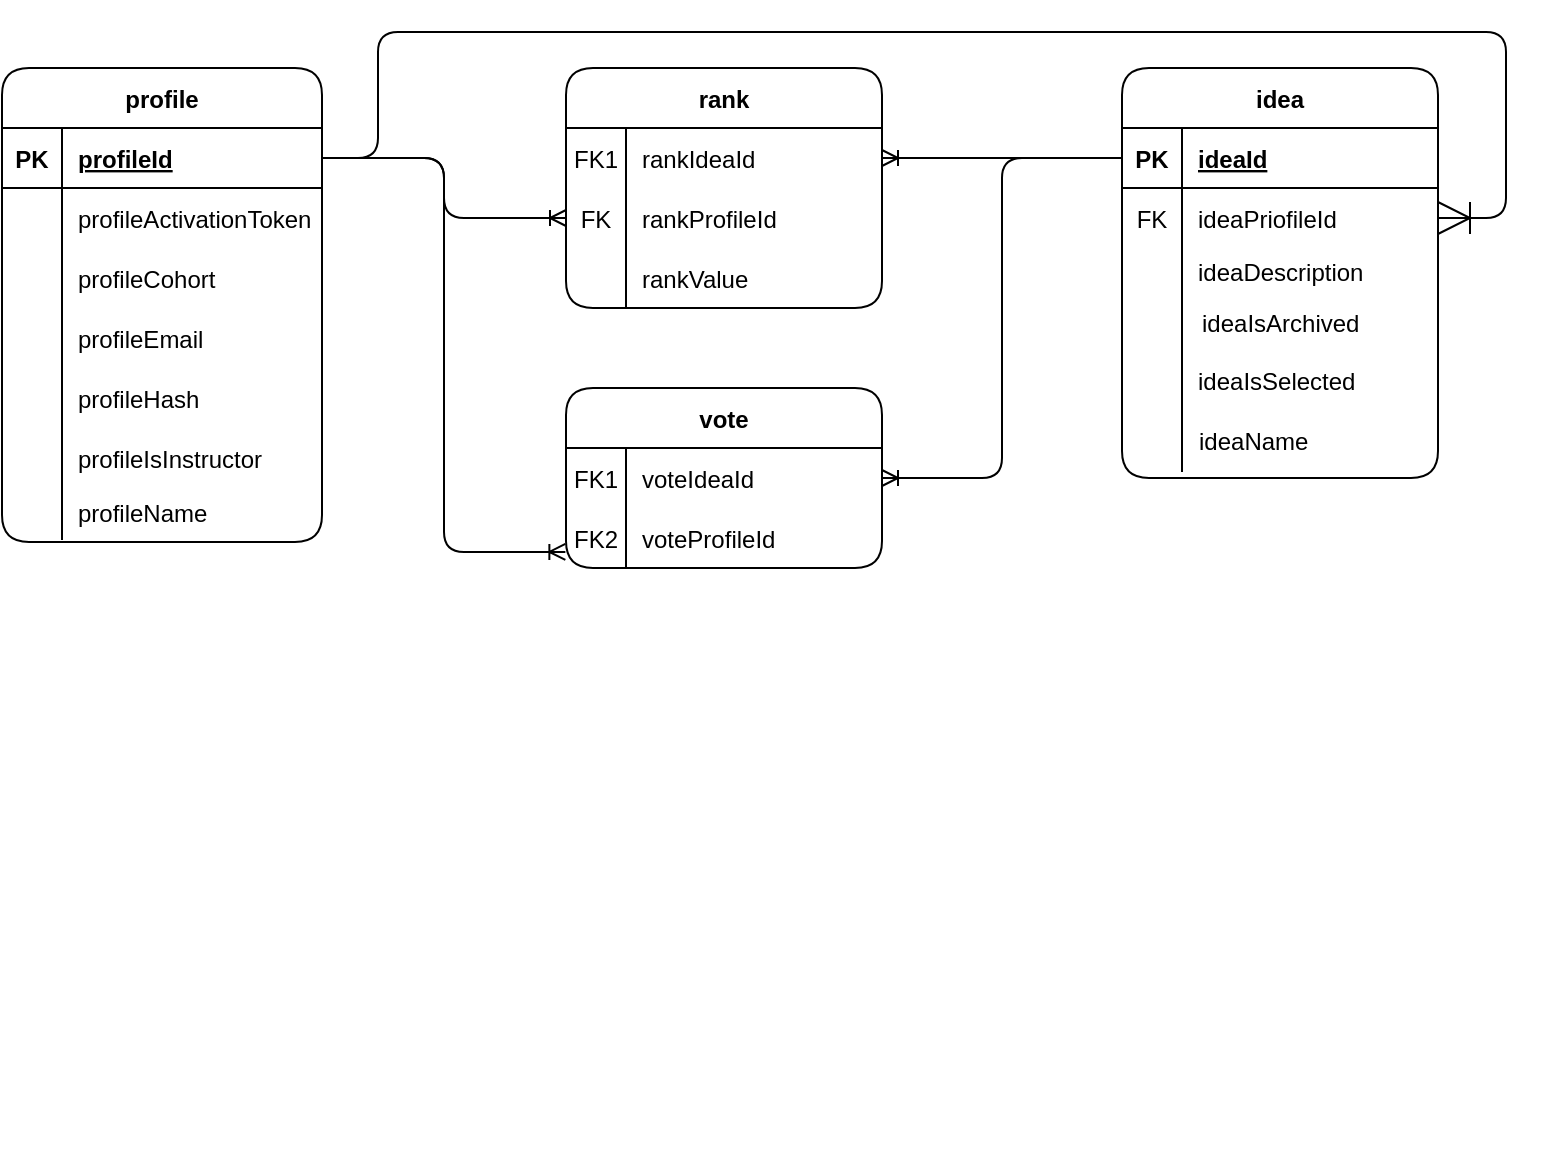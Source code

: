 <mxfile version="20.2.3" type="github">
  <diagram id="R2lEEEUBdFMjLlhIrx00" name="Page-1">
    <mxGraphModel dx="1666" dy="737" grid="0" gridSize="10" guides="1" tooltips="1" connect="1" arrows="1" fold="1" page="1" pageScale="1" pageWidth="850" pageHeight="1100" math="0" shadow="0" extFonts="Permanent Marker^https://fonts.googleapis.com/css?family=Permanent+Marker">
      <root>
        <mxCell id="0" />
        <mxCell id="1" parent="0" />
        <mxCell id="C-vyLk0tnHw3VtMMgP7b-13" value="vote" style="shape=table;startSize=30;container=1;collapsible=1;childLayout=tableLayout;fixedRows=1;rowLines=0;fontStyle=1;align=center;resizeLast=1;shadow=0;strokeWidth=1;rounded=1;" parent="1" vertex="1">
          <mxGeometry x="322" y="240" width="158" height="90" as="geometry" />
        </mxCell>
        <mxCell id="C-vyLk0tnHw3VtMMgP7b-17" value="" style="shape=partialRectangle;collapsible=0;dropTarget=0;pointerEvents=0;fillColor=none;points=[[0,0.5],[1,0.5]];portConstraint=eastwest;top=0;left=0;right=0;bottom=0;shadow=0;strokeWidth=1;rounded=1;" parent="C-vyLk0tnHw3VtMMgP7b-13" vertex="1">
          <mxGeometry y="30" width="158" height="30" as="geometry" />
        </mxCell>
        <mxCell id="C-vyLk0tnHw3VtMMgP7b-18" value="FK1" style="shape=partialRectangle;overflow=hidden;connectable=0;fillColor=none;top=0;left=0;bottom=0;right=0;shadow=0;strokeWidth=1;rounded=1;" parent="C-vyLk0tnHw3VtMMgP7b-17" vertex="1">
          <mxGeometry width="30" height="30" as="geometry">
            <mxRectangle width="30" height="30" as="alternateBounds" />
          </mxGeometry>
        </mxCell>
        <mxCell id="C-vyLk0tnHw3VtMMgP7b-19" value="voteIdeaId" style="shape=partialRectangle;overflow=hidden;connectable=0;fillColor=none;top=0;left=0;bottom=0;right=0;align=left;spacingLeft=6;shadow=0;strokeWidth=1;rounded=1;" parent="C-vyLk0tnHw3VtMMgP7b-17" vertex="1">
          <mxGeometry x="30" width="128" height="30" as="geometry">
            <mxRectangle width="128" height="30" as="alternateBounds" />
          </mxGeometry>
        </mxCell>
        <mxCell id="C-vyLk0tnHw3VtMMgP7b-20" value="" style="shape=partialRectangle;collapsible=0;dropTarget=0;pointerEvents=0;fillColor=none;points=[[0,0.5],[1,0.5]];portConstraint=eastwest;top=0;left=0;right=0;bottom=0;shadow=0;strokeWidth=1;rounded=1;" parent="C-vyLk0tnHw3VtMMgP7b-13" vertex="1">
          <mxGeometry y="60" width="158" height="30" as="geometry" />
        </mxCell>
        <mxCell id="C-vyLk0tnHw3VtMMgP7b-21" value="FK2" style="shape=partialRectangle;overflow=hidden;connectable=0;fillColor=none;top=0;left=0;bottom=0;right=0;shadow=0;strokeWidth=1;rounded=1;" parent="C-vyLk0tnHw3VtMMgP7b-20" vertex="1">
          <mxGeometry width="30" height="30" as="geometry">
            <mxRectangle width="30" height="30" as="alternateBounds" />
          </mxGeometry>
        </mxCell>
        <mxCell id="C-vyLk0tnHw3VtMMgP7b-22" value="voteProfileId" style="shape=partialRectangle;overflow=hidden;connectable=0;fillColor=none;top=0;left=0;bottom=0;right=0;align=left;spacingLeft=6;shadow=0;strokeWidth=1;rounded=1;" parent="C-vyLk0tnHw3VtMMgP7b-20" vertex="1">
          <mxGeometry x="30" width="128" height="30" as="geometry">
            <mxRectangle width="128" height="30" as="alternateBounds" />
          </mxGeometry>
        </mxCell>
        <mxCell id="C-vyLk0tnHw3VtMMgP7b-23" value="idea" style="shape=table;startSize=30;container=1;collapsible=1;childLayout=tableLayout;fixedRows=1;rowLines=0;fontStyle=1;align=center;resizeLast=1;shadow=0;strokeWidth=1;rounded=1;" parent="1" vertex="1">
          <mxGeometry x="600" y="80" width="158" height="205" as="geometry" />
        </mxCell>
        <mxCell id="C-vyLk0tnHw3VtMMgP7b-24" value="" style="shape=partialRectangle;collapsible=0;dropTarget=0;pointerEvents=0;fillColor=none;points=[[0,0.5],[1,0.5]];portConstraint=eastwest;top=0;left=0;right=0;bottom=1;shadow=0;strokeWidth=1;rounded=1;" parent="C-vyLk0tnHw3VtMMgP7b-23" vertex="1">
          <mxGeometry y="30" width="158" height="30" as="geometry" />
        </mxCell>
        <mxCell id="C-vyLk0tnHw3VtMMgP7b-25" value="PK" style="shape=partialRectangle;overflow=hidden;connectable=0;fillColor=none;top=0;left=0;bottom=0;right=0;fontStyle=1;shadow=0;strokeWidth=1;rounded=1;" parent="C-vyLk0tnHw3VtMMgP7b-24" vertex="1">
          <mxGeometry width="30" height="30" as="geometry">
            <mxRectangle width="30" height="30" as="alternateBounds" />
          </mxGeometry>
        </mxCell>
        <mxCell id="C-vyLk0tnHw3VtMMgP7b-26" value="ideaId" style="shape=partialRectangle;overflow=hidden;connectable=0;fillColor=none;top=0;left=0;bottom=0;right=0;align=left;spacingLeft=6;fontStyle=5;shadow=0;strokeWidth=1;rounded=1;" parent="C-vyLk0tnHw3VtMMgP7b-24" vertex="1">
          <mxGeometry x="30" width="128" height="30" as="geometry">
            <mxRectangle width="128" height="30" as="alternateBounds" />
          </mxGeometry>
        </mxCell>
        <mxCell id="C-vyLk0tnHw3VtMMgP7b-27" value="" style="shape=partialRectangle;collapsible=0;dropTarget=0;pointerEvents=0;fillColor=none;points=[[0,0.5],[1,0.5]];portConstraint=eastwest;top=0;left=0;right=0;bottom=0;shadow=0;strokeWidth=1;rounded=1;" parent="C-vyLk0tnHw3VtMMgP7b-23" vertex="1">
          <mxGeometry y="60" width="158" height="30" as="geometry" />
        </mxCell>
        <mxCell id="C-vyLk0tnHw3VtMMgP7b-28" value="FK" style="shape=partialRectangle;overflow=hidden;connectable=0;fillColor=none;top=0;left=0;bottom=0;right=0;shadow=0;strokeWidth=1;rounded=1;" parent="C-vyLk0tnHw3VtMMgP7b-27" vertex="1">
          <mxGeometry width="30" height="30" as="geometry">
            <mxRectangle width="30" height="30" as="alternateBounds" />
          </mxGeometry>
        </mxCell>
        <mxCell id="C-vyLk0tnHw3VtMMgP7b-29" value="ideaPriofileId" style="shape=partialRectangle;overflow=hidden;connectable=0;fillColor=none;top=0;left=0;bottom=0;right=0;align=left;spacingLeft=6;shadow=0;strokeWidth=1;rounded=1;" parent="C-vyLk0tnHw3VtMMgP7b-27" vertex="1">
          <mxGeometry x="30" width="128" height="30" as="geometry">
            <mxRectangle width="128" height="30" as="alternateBounds" />
          </mxGeometry>
        </mxCell>
        <mxCell id="odgaaHIUy12cRRhbMGb7-6" value="" style="fontSize=12;html=1;endArrow=ERoneToMany;rounded=1;entryX=-0.002;entryY=0.733;entryDx=0;entryDy=0;exitX=1;exitY=0.5;exitDx=0;exitDy=0;entryPerimeter=0;edgeStyle=orthogonalEdgeStyle;shadow=0;strokeWidth=1;" edge="1" parent="1" source="odgaaHIUy12cRRhbMGb7-34" target="C-vyLk0tnHw3VtMMgP7b-20">
          <mxGeometry width="100" height="100" relative="1" as="geometry">
            <mxPoint x="266" y="405" as="sourcePoint" />
            <mxPoint x="446" y="460" as="targetPoint" />
          </mxGeometry>
        </mxCell>
        <mxCell id="odgaaHIUy12cRRhbMGb7-9" value="" style="edgeStyle=orthogonalEdgeStyle;fontSize=12;html=1;endArrow=ERoneToMany;rounded=1;elbow=vertical;exitX=0;exitY=0.5;exitDx=0;exitDy=0;entryX=1;entryY=0.5;entryDx=0;entryDy=0;shadow=0;strokeWidth=1;" edge="1" parent="1" source="C-vyLk0tnHw3VtMMgP7b-24" target="C-vyLk0tnHw3VtMMgP7b-17">
          <mxGeometry width="100" height="100" relative="1" as="geometry">
            <mxPoint x="326" y="340" as="sourcePoint" />
            <mxPoint x="426" y="240" as="targetPoint" />
          </mxGeometry>
        </mxCell>
        <mxCell id="odgaaHIUy12cRRhbMGb7-10" value="rank" style="shape=table;startSize=30;container=1;collapsible=1;childLayout=tableLayout;fixedRows=1;rowLines=0;fontStyle=1;align=center;resizeLast=1;shadow=0;strokeWidth=1;rounded=1;" vertex="1" parent="1">
          <mxGeometry x="322" y="80" width="158" height="120" as="geometry" />
        </mxCell>
        <mxCell id="odgaaHIUy12cRRhbMGb7-14" value="" style="shape=tableRow;horizontal=0;startSize=0;swimlaneHead=0;swimlaneBody=0;fillColor=none;collapsible=0;dropTarget=0;points=[[0,0.5],[1,0.5]];portConstraint=eastwest;top=0;left=0;right=0;bottom=0;shadow=0;strokeWidth=1;rounded=1;" vertex="1" parent="odgaaHIUy12cRRhbMGb7-10">
          <mxGeometry y="30" width="158" height="30" as="geometry" />
        </mxCell>
        <mxCell id="odgaaHIUy12cRRhbMGb7-15" value="FK1" style="shape=partialRectangle;connectable=0;fillColor=none;top=0;left=0;bottom=0;right=0;editable=1;overflow=hidden;shadow=0;strokeWidth=1;rounded=1;" vertex="1" parent="odgaaHIUy12cRRhbMGb7-14">
          <mxGeometry width="30" height="30" as="geometry">
            <mxRectangle width="30" height="30" as="alternateBounds" />
          </mxGeometry>
        </mxCell>
        <mxCell id="odgaaHIUy12cRRhbMGb7-16" value="rankIdeaId" style="shape=partialRectangle;connectable=0;fillColor=none;top=0;left=0;bottom=0;right=0;align=left;spacingLeft=6;overflow=hidden;shadow=0;strokeWidth=1;rounded=1;" vertex="1" parent="odgaaHIUy12cRRhbMGb7-14">
          <mxGeometry x="30" width="128" height="30" as="geometry">
            <mxRectangle width="128" height="30" as="alternateBounds" />
          </mxGeometry>
        </mxCell>
        <mxCell id="odgaaHIUy12cRRhbMGb7-17" value="" style="shape=tableRow;horizontal=0;startSize=0;swimlaneHead=0;swimlaneBody=0;fillColor=none;collapsible=0;dropTarget=0;points=[[0,0.5],[1,0.5]];portConstraint=eastwest;top=0;left=0;right=0;bottom=0;shadow=0;strokeWidth=1;rounded=1;" vertex="1" parent="odgaaHIUy12cRRhbMGb7-10">
          <mxGeometry y="60" width="158" height="30" as="geometry" />
        </mxCell>
        <mxCell id="odgaaHIUy12cRRhbMGb7-18" value="FK" style="shape=partialRectangle;connectable=0;fillColor=none;top=0;left=0;bottom=0;right=0;editable=1;overflow=hidden;shadow=0;strokeWidth=1;rounded=1;" vertex="1" parent="odgaaHIUy12cRRhbMGb7-17">
          <mxGeometry width="30" height="30" as="geometry">
            <mxRectangle width="30" height="30" as="alternateBounds" />
          </mxGeometry>
        </mxCell>
        <mxCell id="odgaaHIUy12cRRhbMGb7-19" value="rankProfileId" style="shape=partialRectangle;connectable=0;fillColor=none;top=0;left=0;bottom=0;right=0;align=left;spacingLeft=6;overflow=hidden;shadow=0;strokeWidth=1;rounded=1;" vertex="1" parent="odgaaHIUy12cRRhbMGb7-17">
          <mxGeometry x="30" width="128" height="30" as="geometry">
            <mxRectangle width="128" height="30" as="alternateBounds" />
          </mxGeometry>
        </mxCell>
        <mxCell id="odgaaHIUy12cRRhbMGb7-58" value="" style="shape=tableRow;horizontal=0;startSize=0;swimlaneHead=0;swimlaneBody=0;fillColor=none;collapsible=0;dropTarget=0;points=[[0,0.5],[1,0.5]];portConstraint=eastwest;top=0;left=0;right=0;bottom=0;shadow=0;strokeWidth=1;rounded=1;" vertex="1" parent="odgaaHIUy12cRRhbMGb7-10">
          <mxGeometry y="90" width="158" height="30" as="geometry" />
        </mxCell>
        <mxCell id="odgaaHIUy12cRRhbMGb7-59" value="" style="shape=partialRectangle;connectable=0;fillColor=none;top=0;left=0;bottom=0;right=0;editable=1;overflow=hidden;shadow=0;strokeWidth=1;rounded=1;" vertex="1" parent="odgaaHIUy12cRRhbMGb7-58">
          <mxGeometry width="30" height="30" as="geometry">
            <mxRectangle width="30" height="30" as="alternateBounds" />
          </mxGeometry>
        </mxCell>
        <mxCell id="odgaaHIUy12cRRhbMGb7-60" value="rankValue" style="shape=partialRectangle;connectable=0;fillColor=none;top=0;left=0;bottom=0;right=0;align=left;spacingLeft=6;overflow=hidden;shadow=0;strokeWidth=1;rounded=1;" vertex="1" parent="odgaaHIUy12cRRhbMGb7-58">
          <mxGeometry x="30" width="128" height="30" as="geometry">
            <mxRectangle width="128" height="30" as="alternateBounds" />
          </mxGeometry>
        </mxCell>
        <mxCell id="odgaaHIUy12cRRhbMGb7-28" value="" style="fontSize=12;html=1;endArrow=ERoneToMany;rounded=1;elbow=vertical;exitX=1;exitY=0.5;exitDx=0;exitDy=0;entryX=0;entryY=0.5;entryDx=0;entryDy=0;edgeStyle=orthogonalEdgeStyle;shadow=0;strokeWidth=1;" edge="1" parent="1" source="odgaaHIUy12cRRhbMGb7-34" target="odgaaHIUy12cRRhbMGb7-17">
          <mxGeometry width="100" height="100" relative="1" as="geometry">
            <mxPoint x="216" y="230" as="sourcePoint" />
            <mxPoint x="306" y="160" as="targetPoint" />
          </mxGeometry>
        </mxCell>
        <mxCell id="odgaaHIUy12cRRhbMGb7-30" value="ideaDescription" style="shape=partialRectangle;overflow=hidden;connectable=0;fillColor=none;top=0;left=0;bottom=0;right=0;align=left;spacingLeft=6;shadow=0;strokeWidth=1;rounded=1;" vertex="1" parent="1">
          <mxGeometry x="630" y="166.5" width="121" height="30" as="geometry">
            <mxRectangle width="220" height="30" as="alternateBounds" />
          </mxGeometry>
        </mxCell>
        <mxCell id="odgaaHIUy12cRRhbMGb7-31" value="ideaName" style="shape=partialRectangle;overflow=hidden;connectable=0;fillColor=none;top=0;left=0;bottom=0;right=0;align=left;spacingLeft=6;shadow=0;strokeWidth=1;rounded=1;" vertex="1" parent="1">
          <mxGeometry x="630.5" y="251" width="121" height="30" as="geometry">
            <mxRectangle width="220" height="30" as="alternateBounds" />
          </mxGeometry>
        </mxCell>
        <mxCell id="odgaaHIUy12cRRhbMGb7-33" value="profile" style="shape=table;startSize=30;container=1;collapsible=1;childLayout=tableLayout;fixedRows=1;rowLines=0;fontStyle=1;align=center;resizeLast=1;shadow=0;strokeWidth=1;rounded=1;" vertex="1" parent="1">
          <mxGeometry x="40" y="80" width="160" height="237" as="geometry">
            <mxRectangle x="10" y="123" width="80" height="30" as="alternateBounds" />
          </mxGeometry>
        </mxCell>
        <mxCell id="odgaaHIUy12cRRhbMGb7-34" value="" style="shape=tableRow;horizontal=0;startSize=0;swimlaneHead=0;swimlaneBody=0;fillColor=none;collapsible=0;dropTarget=0;points=[[0,0.5],[1,0.5]];portConstraint=eastwest;top=0;left=0;right=0;bottom=1;shadow=0;strokeWidth=1;rounded=1;" vertex="1" parent="odgaaHIUy12cRRhbMGb7-33">
          <mxGeometry y="30" width="160" height="30" as="geometry" />
        </mxCell>
        <mxCell id="odgaaHIUy12cRRhbMGb7-35" value="PK" style="shape=partialRectangle;connectable=0;fillColor=none;top=0;left=0;bottom=0;right=0;fontStyle=1;overflow=hidden;shadow=0;strokeWidth=1;rounded=1;" vertex="1" parent="odgaaHIUy12cRRhbMGb7-34">
          <mxGeometry width="30" height="30" as="geometry">
            <mxRectangle width="30" height="30" as="alternateBounds" />
          </mxGeometry>
        </mxCell>
        <mxCell id="odgaaHIUy12cRRhbMGb7-36" value="profileId" style="shape=partialRectangle;connectable=0;fillColor=none;top=0;left=0;bottom=0;right=0;align=left;spacingLeft=6;fontStyle=5;overflow=hidden;shadow=0;strokeWidth=1;rounded=1;" vertex="1" parent="odgaaHIUy12cRRhbMGb7-34">
          <mxGeometry x="30" width="130" height="30" as="geometry">
            <mxRectangle width="130" height="30" as="alternateBounds" />
          </mxGeometry>
        </mxCell>
        <mxCell id="odgaaHIUy12cRRhbMGb7-37" value="" style="shape=tableRow;horizontal=0;startSize=0;swimlaneHead=0;swimlaneBody=0;fillColor=none;collapsible=0;dropTarget=0;points=[[0,0.5],[1,0.5]];portConstraint=eastwest;top=0;left=0;right=0;bottom=0;shadow=0;strokeWidth=1;rounded=1;" vertex="1" parent="odgaaHIUy12cRRhbMGb7-33">
          <mxGeometry y="60" width="160" height="30" as="geometry" />
        </mxCell>
        <mxCell id="odgaaHIUy12cRRhbMGb7-38" value="" style="shape=partialRectangle;connectable=0;fillColor=none;top=0;left=0;bottom=0;right=0;editable=1;overflow=hidden;shadow=0;strokeWidth=1;rounded=1;" vertex="1" parent="odgaaHIUy12cRRhbMGb7-37">
          <mxGeometry width="30" height="30" as="geometry">
            <mxRectangle width="30" height="30" as="alternateBounds" />
          </mxGeometry>
        </mxCell>
        <mxCell id="odgaaHIUy12cRRhbMGb7-39" value="profileActivationToken" style="shape=partialRectangle;connectable=0;fillColor=none;top=0;left=0;bottom=0;right=0;align=left;spacingLeft=6;overflow=hidden;shadow=0;strokeWidth=1;rounded=1;" vertex="1" parent="odgaaHIUy12cRRhbMGb7-37">
          <mxGeometry x="30" width="130" height="30" as="geometry">
            <mxRectangle width="130" height="30" as="alternateBounds" />
          </mxGeometry>
        </mxCell>
        <mxCell id="odgaaHIUy12cRRhbMGb7-40" value="" style="shape=tableRow;horizontal=0;startSize=0;swimlaneHead=0;swimlaneBody=0;fillColor=none;collapsible=0;dropTarget=0;points=[[0,0.5],[1,0.5]];portConstraint=eastwest;top=0;left=0;right=0;bottom=0;shadow=0;strokeWidth=1;rounded=1;" vertex="1" parent="odgaaHIUy12cRRhbMGb7-33">
          <mxGeometry y="90" width="160" height="30" as="geometry" />
        </mxCell>
        <mxCell id="odgaaHIUy12cRRhbMGb7-41" value="" style="shape=partialRectangle;connectable=0;fillColor=none;top=0;left=0;bottom=0;right=0;editable=1;overflow=hidden;shadow=0;strokeWidth=1;rounded=1;" vertex="1" parent="odgaaHIUy12cRRhbMGb7-40">
          <mxGeometry width="30" height="30" as="geometry">
            <mxRectangle width="30" height="30" as="alternateBounds" />
          </mxGeometry>
        </mxCell>
        <mxCell id="odgaaHIUy12cRRhbMGb7-42" value="profileCohort" style="shape=partialRectangle;connectable=0;fillColor=none;top=0;left=0;bottom=0;right=0;align=left;spacingLeft=6;overflow=hidden;shadow=0;strokeWidth=1;rounded=1;" vertex="1" parent="odgaaHIUy12cRRhbMGb7-40">
          <mxGeometry x="30" width="130" height="30" as="geometry">
            <mxRectangle width="130" height="30" as="alternateBounds" />
          </mxGeometry>
        </mxCell>
        <mxCell id="odgaaHIUy12cRRhbMGb7-43" value="" style="shape=tableRow;horizontal=0;startSize=0;swimlaneHead=0;swimlaneBody=0;fillColor=none;collapsible=0;dropTarget=0;points=[[0,0.5],[1,0.5]];portConstraint=eastwest;top=0;left=0;right=0;bottom=0;shadow=0;strokeWidth=1;rounded=1;" vertex="1" parent="odgaaHIUy12cRRhbMGb7-33">
          <mxGeometry y="120" width="160" height="30" as="geometry" />
        </mxCell>
        <mxCell id="odgaaHIUy12cRRhbMGb7-44" value="" style="shape=partialRectangle;connectable=0;fillColor=none;top=0;left=0;bottom=0;right=0;editable=1;overflow=hidden;shadow=0;strokeWidth=1;rounded=1;" vertex="1" parent="odgaaHIUy12cRRhbMGb7-43">
          <mxGeometry width="30" height="30" as="geometry">
            <mxRectangle width="30" height="30" as="alternateBounds" />
          </mxGeometry>
        </mxCell>
        <mxCell id="odgaaHIUy12cRRhbMGb7-45" value="profileEmail" style="shape=partialRectangle;connectable=0;fillColor=none;top=0;left=0;bottom=0;right=0;align=left;spacingLeft=6;overflow=hidden;shadow=0;strokeWidth=1;rounded=1;" vertex="1" parent="odgaaHIUy12cRRhbMGb7-43">
          <mxGeometry x="30" width="130" height="30" as="geometry">
            <mxRectangle width="130" height="30" as="alternateBounds" />
          </mxGeometry>
        </mxCell>
        <mxCell id="odgaaHIUy12cRRhbMGb7-46" value="" style="shape=tableRow;horizontal=0;startSize=0;swimlaneHead=0;swimlaneBody=0;fillColor=none;collapsible=0;dropTarget=0;points=[[0,0.5],[1,0.5]];portConstraint=eastwest;top=0;left=0;right=0;bottom=0;shadow=0;strokeWidth=1;rounded=1;" vertex="1" parent="1">
          <mxGeometry x="406" y="590" width="180" height="30" as="geometry" />
        </mxCell>
        <mxCell id="odgaaHIUy12cRRhbMGb7-47" value="" style="shape=partialRectangle;connectable=0;fillColor=none;top=0;left=0;bottom=0;right=0;editable=1;overflow=hidden;shadow=0;strokeWidth=1;rounded=1;" vertex="1" parent="odgaaHIUy12cRRhbMGb7-46">
          <mxGeometry width="30" height="30" as="geometry">
            <mxRectangle width="30" height="30" as="alternateBounds" />
          </mxGeometry>
        </mxCell>
        <mxCell id="odgaaHIUy12cRRhbMGb7-50" value="profileName" style="shape=partialRectangle;connectable=0;fillColor=none;top=0;left=0;bottom=0;right=0;align=left;spacingLeft=6;overflow=hidden;shadow=0;strokeWidth=1;rounded=1;" vertex="1" parent="1">
          <mxGeometry x="70" y="287" width="150" height="30" as="geometry">
            <mxRectangle width="150" height="30" as="alternateBounds" />
          </mxGeometry>
        </mxCell>
        <mxCell id="odgaaHIUy12cRRhbMGb7-51" value="ideaIsArchived" style="shape=partialRectangle;overflow=hidden;connectable=0;fillColor=none;top=0;left=0;bottom=0;right=0;align=left;spacingLeft=6;shadow=0;strokeWidth=1;rounded=1;" vertex="1" parent="1">
          <mxGeometry x="632" y="192" width="124" height="30" as="geometry">
            <mxRectangle width="220" height="30" as="alternateBounds" />
          </mxGeometry>
        </mxCell>
        <mxCell id="odgaaHIUy12cRRhbMGb7-54" value="" style="fontSize=12;html=1;endArrow=ERoneToMany;rounded=1;exitX=0;exitY=0.5;exitDx=0;exitDy=0;entryX=1;entryY=0.5;entryDx=0;entryDy=0;shadow=0;strokeWidth=1;" edge="1" parent="1" source="C-vyLk0tnHw3VtMMgP7b-24" target="odgaaHIUy12cRRhbMGb7-14">
          <mxGeometry width="100" height="100" relative="1" as="geometry">
            <mxPoint x="426" y="250" as="sourcePoint" />
            <mxPoint x="526" y="150" as="targetPoint" />
          </mxGeometry>
        </mxCell>
        <mxCell id="odgaaHIUy12cRRhbMGb7-56" value="profileHash" style="shape=partialRectangle;connectable=0;fillColor=none;top=0;left=0;bottom=0;right=0;align=left;spacingLeft=6;overflow=hidden;shadow=0;strokeWidth=1;rounded=1;" vertex="1" parent="1">
          <mxGeometry x="70" y="230" width="150" height="30" as="geometry">
            <mxRectangle width="150" height="30" as="alternateBounds" />
          </mxGeometry>
        </mxCell>
        <mxCell id="odgaaHIUy12cRRhbMGb7-57" value="profileIsInstructor" style="shape=partialRectangle;connectable=0;fillColor=none;top=0;left=0;bottom=0;right=0;align=left;spacingLeft=6;overflow=hidden;shadow=0;strokeWidth=1;rounded=1;" vertex="1" parent="1">
          <mxGeometry x="70" y="260" width="150" height="30" as="geometry">
            <mxRectangle width="150" height="30" as="alternateBounds" />
          </mxGeometry>
        </mxCell>
        <mxCell id="odgaaHIUy12cRRhbMGb7-61" value="" style="endArrow=none;html=1;rounded=1;shadow=0;strokeWidth=1;" edge="1" parent="1">
          <mxGeometry width="50" height="50" relative="1" as="geometry">
            <mxPoint x="70" y="316" as="sourcePoint" />
            <mxPoint x="70" y="230" as="targetPoint" />
          </mxGeometry>
        </mxCell>
        <mxCell id="odgaaHIUy12cRRhbMGb7-62" value="" style="endArrow=none;html=1;rounded=1;shadow=0;strokeWidth=1;" edge="1" parent="1">
          <mxGeometry width="50" height="50" relative="1" as="geometry">
            <mxPoint x="630" y="282" as="sourcePoint" />
            <mxPoint x="630" y="170" as="targetPoint" />
          </mxGeometry>
        </mxCell>
        <mxCell id="odgaaHIUy12cRRhbMGb7-64" value="" style="edgeStyle=orthogonalEdgeStyle;fontSize=12;html=1;endArrow=ERoneToMany;rounded=1;startSize=14;endSize=14;strokeWidth=1;exitX=1;exitY=0.5;exitDx=0;exitDy=0;entryX=1;entryY=0.5;entryDx=0;entryDy=0;" edge="1" parent="1" source="odgaaHIUy12cRRhbMGb7-34" target="C-vyLk0tnHw3VtMMgP7b-27">
          <mxGeometry width="100" height="100" relative="1" as="geometry">
            <mxPoint x="226" y="100" as="sourcePoint" />
            <mxPoint x="326" as="targetPoint" />
            <Array as="points">
              <mxPoint x="228" y="125" />
              <mxPoint x="228" y="62" />
              <mxPoint x="792" y="62" />
              <mxPoint x="792" y="155" />
            </Array>
          </mxGeometry>
        </mxCell>
        <mxCell id="odgaaHIUy12cRRhbMGb7-67" value="ideaIsSelected" style="shape=partialRectangle;overflow=hidden;connectable=0;fillColor=none;top=0;left=0;bottom=0;right=0;align=left;spacingLeft=6;shadow=0;strokeWidth=1;rounded=1;" vertex="1" parent="1">
          <mxGeometry x="630" y="221" width="124" height="30" as="geometry">
            <mxRectangle width="220" height="30" as="alternateBounds" />
          </mxGeometry>
        </mxCell>
      </root>
    </mxGraphModel>
  </diagram>
</mxfile>
